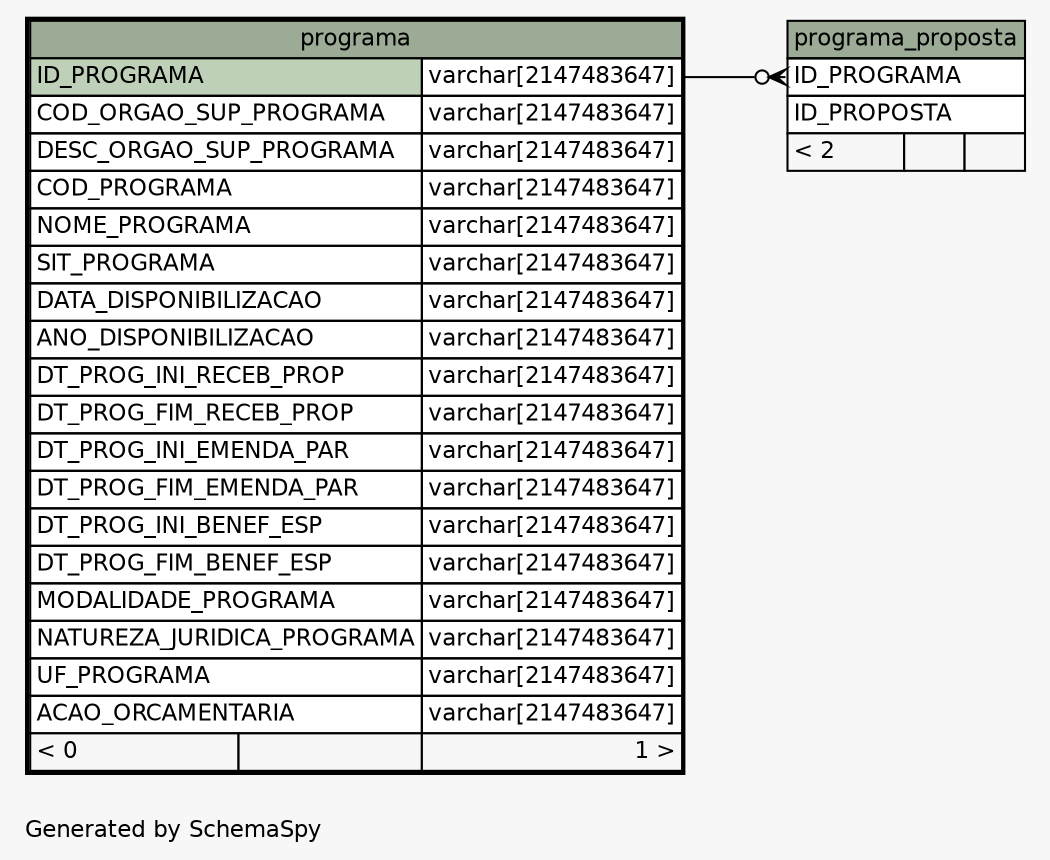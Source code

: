 // dot 2.38.0 on Windows 10 10.0
// SchemaSpy rev 590
digraph "oneDegreeRelationshipsDiagram" {
  graph [
    rankdir="RL"
    bgcolor="#f7f7f7"
    label="\nGenerated by SchemaSpy"
    labeljust="l"
    nodesep="0.18"
    ranksep="0.46"
    fontname="Helvetica"
    fontsize="11"
  ];
  node [
    fontname="Helvetica"
    fontsize="11"
    shape="plaintext"
  ];
  edge [
    arrowsize="0.8"
  ];
  "programa_proposta":"ID_PROGRAMA":w -> "programa":"ID_PROGRAMA.type":e [arrowhead=none dir=back arrowtail=crowodot];
  "programa" [
    label=<
    <TABLE BORDER="2" CELLBORDER="1" CELLSPACING="0" BGCOLOR="#ffffff">
      <TR><TD COLSPAN="3" BGCOLOR="#9bab96" ALIGN="CENTER">programa</TD></TR>
      <TR><TD PORT="ID_PROGRAMA" COLSPAN="2" BGCOLOR="#bed1b8" ALIGN="LEFT">ID_PROGRAMA</TD><TD PORT="ID_PROGRAMA.type" ALIGN="LEFT">varchar[2147483647]</TD></TR>
      <TR><TD PORT="COD_ORGAO_SUP_PROGRAMA" COLSPAN="2" ALIGN="LEFT">COD_ORGAO_SUP_PROGRAMA</TD><TD PORT="COD_ORGAO_SUP_PROGRAMA.type" ALIGN="LEFT">varchar[2147483647]</TD></TR>
      <TR><TD PORT="DESC_ORGAO_SUP_PROGRAMA" COLSPAN="2" ALIGN="LEFT">DESC_ORGAO_SUP_PROGRAMA</TD><TD PORT="DESC_ORGAO_SUP_PROGRAMA.type" ALIGN="LEFT">varchar[2147483647]</TD></TR>
      <TR><TD PORT="COD_PROGRAMA" COLSPAN="2" ALIGN="LEFT">COD_PROGRAMA</TD><TD PORT="COD_PROGRAMA.type" ALIGN="LEFT">varchar[2147483647]</TD></TR>
      <TR><TD PORT="NOME_PROGRAMA" COLSPAN="2" ALIGN="LEFT">NOME_PROGRAMA</TD><TD PORT="NOME_PROGRAMA.type" ALIGN="LEFT">varchar[2147483647]</TD></TR>
      <TR><TD PORT="SIT_PROGRAMA" COLSPAN="2" ALIGN="LEFT">SIT_PROGRAMA</TD><TD PORT="SIT_PROGRAMA.type" ALIGN="LEFT">varchar[2147483647]</TD></TR>
      <TR><TD PORT="DATA_DISPONIBILIZACAO" COLSPAN="2" ALIGN="LEFT">DATA_DISPONIBILIZACAO</TD><TD PORT="DATA_DISPONIBILIZACAO.type" ALIGN="LEFT">varchar[2147483647]</TD></TR>
      <TR><TD PORT="ANO_DISPONIBILIZACAO" COLSPAN="2" ALIGN="LEFT">ANO_DISPONIBILIZACAO</TD><TD PORT="ANO_DISPONIBILIZACAO.type" ALIGN="LEFT">varchar[2147483647]</TD></TR>
      <TR><TD PORT="DT_PROG_INI_RECEB_PROP" COLSPAN="2" ALIGN="LEFT">DT_PROG_INI_RECEB_PROP</TD><TD PORT="DT_PROG_INI_RECEB_PROP.type" ALIGN="LEFT">varchar[2147483647]</TD></TR>
      <TR><TD PORT="DT_PROG_FIM_RECEB_PROP" COLSPAN="2" ALIGN="LEFT">DT_PROG_FIM_RECEB_PROP</TD><TD PORT="DT_PROG_FIM_RECEB_PROP.type" ALIGN="LEFT">varchar[2147483647]</TD></TR>
      <TR><TD PORT="DT_PROG_INI_EMENDA_PAR" COLSPAN="2" ALIGN="LEFT">DT_PROG_INI_EMENDA_PAR</TD><TD PORT="DT_PROG_INI_EMENDA_PAR.type" ALIGN="LEFT">varchar[2147483647]</TD></TR>
      <TR><TD PORT="DT_PROG_FIM_EMENDA_PAR" COLSPAN="2" ALIGN="LEFT">DT_PROG_FIM_EMENDA_PAR</TD><TD PORT="DT_PROG_FIM_EMENDA_PAR.type" ALIGN="LEFT">varchar[2147483647]</TD></TR>
      <TR><TD PORT="DT_PROG_INI_BENEF_ESP" COLSPAN="2" ALIGN="LEFT">DT_PROG_INI_BENEF_ESP</TD><TD PORT="DT_PROG_INI_BENEF_ESP.type" ALIGN="LEFT">varchar[2147483647]</TD></TR>
      <TR><TD PORT="DT_PROG_FIM_BENEF_ESP" COLSPAN="2" ALIGN="LEFT">DT_PROG_FIM_BENEF_ESP</TD><TD PORT="DT_PROG_FIM_BENEF_ESP.type" ALIGN="LEFT">varchar[2147483647]</TD></TR>
      <TR><TD PORT="MODALIDADE_PROGRAMA" COLSPAN="2" ALIGN="LEFT">MODALIDADE_PROGRAMA</TD><TD PORT="MODALIDADE_PROGRAMA.type" ALIGN="LEFT">varchar[2147483647]</TD></TR>
      <TR><TD PORT="NATUREZA_JURIDICA_PROGRAMA" COLSPAN="2" ALIGN="LEFT">NATUREZA_JURIDICA_PROGRAMA</TD><TD PORT="NATUREZA_JURIDICA_PROGRAMA.type" ALIGN="LEFT">varchar[2147483647]</TD></TR>
      <TR><TD PORT="UF_PROGRAMA" COLSPAN="2" ALIGN="LEFT">UF_PROGRAMA</TD><TD PORT="UF_PROGRAMA.type" ALIGN="LEFT">varchar[2147483647]</TD></TR>
      <TR><TD PORT="ACAO_ORCAMENTARIA" COLSPAN="2" ALIGN="LEFT">ACAO_ORCAMENTARIA</TD><TD PORT="ACAO_ORCAMENTARIA.type" ALIGN="LEFT">varchar[2147483647]</TD></TR>
      <TR><TD ALIGN="LEFT" BGCOLOR="#f7f7f7">&lt; 0</TD><TD ALIGN="RIGHT" BGCOLOR="#f7f7f7">  </TD><TD ALIGN="RIGHT" BGCOLOR="#f7f7f7">1 &gt;</TD></TR>
    </TABLE>>
    URL="programa.html"
    tooltip="programa"
  ];
  "programa_proposta" [
    label=<
    <TABLE BORDER="0" CELLBORDER="1" CELLSPACING="0" BGCOLOR="#ffffff">
      <TR><TD COLSPAN="3" BGCOLOR="#9bab96" ALIGN="CENTER">programa_proposta</TD></TR>
      <TR><TD PORT="ID_PROGRAMA" COLSPAN="3" ALIGN="LEFT">ID_PROGRAMA</TD></TR>
      <TR><TD PORT="ID_PROPOSTA" COLSPAN="3" ALIGN="LEFT">ID_PROPOSTA</TD></TR>
      <TR><TD ALIGN="LEFT" BGCOLOR="#f7f7f7">&lt; 2</TD><TD ALIGN="RIGHT" BGCOLOR="#f7f7f7">  </TD><TD ALIGN="RIGHT" BGCOLOR="#f7f7f7">  </TD></TR>
    </TABLE>>
    URL="programa_proposta.html"
    tooltip="programa_proposta"
  ];
}
